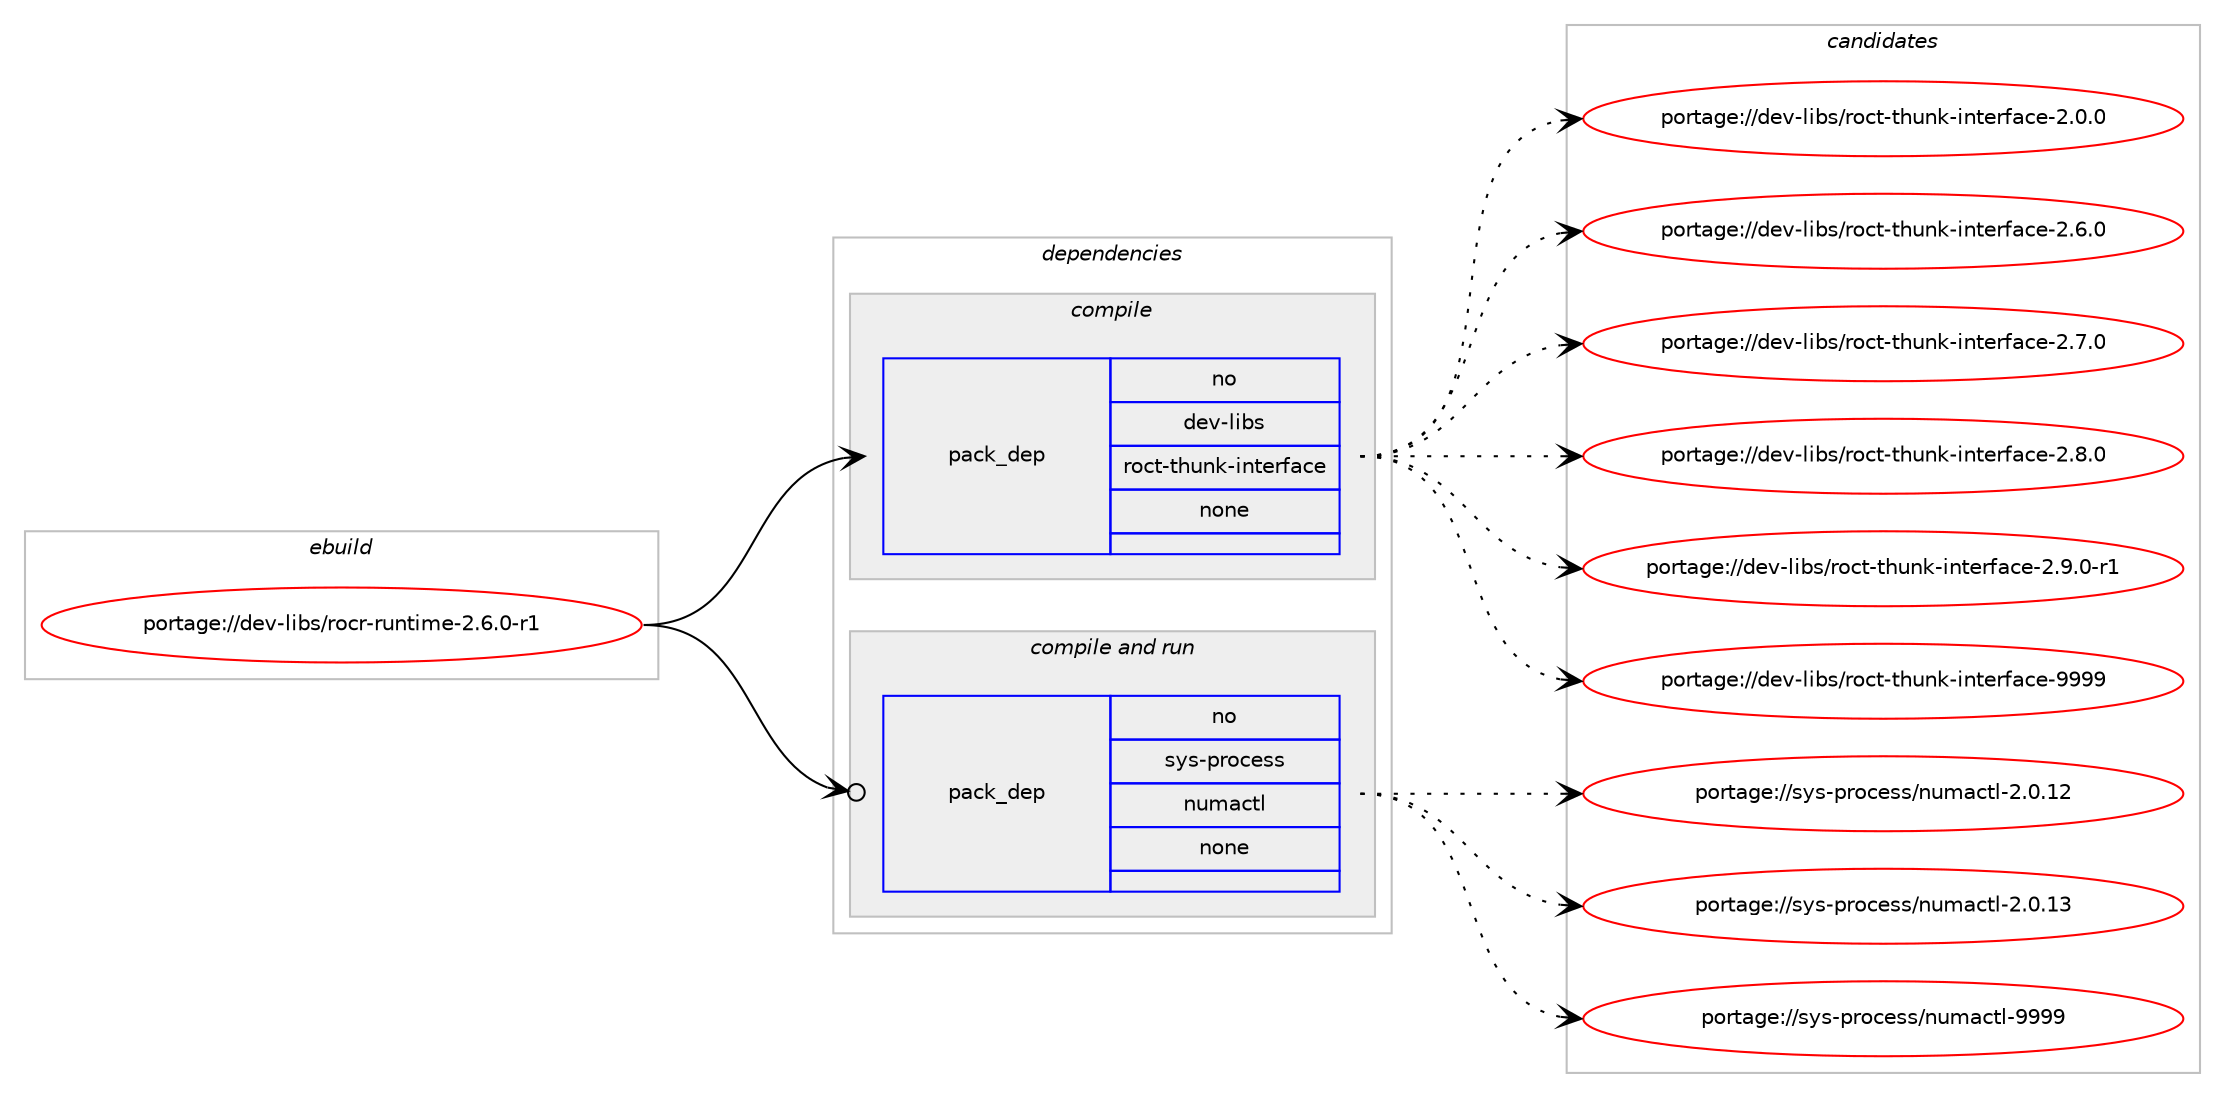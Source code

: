 digraph prolog {

# *************
# Graph options
# *************

newrank=true;
concentrate=true;
compound=true;
graph [rankdir=LR,fontname=Helvetica,fontsize=10,ranksep=1.5];#, ranksep=2.5, nodesep=0.2];
edge  [arrowhead=vee];
node  [fontname=Helvetica,fontsize=10];

# **********
# The ebuild
# **********

subgraph cluster_leftcol {
color=gray;
rank=same;
label=<<i>ebuild</i>>;
id [label="portage://dev-libs/rocr-runtime-2.6.0-r1", color=red, width=4, href="../dev-libs/rocr-runtime-2.6.0-r1.svg"];
}

# ****************
# The dependencies
# ****************

subgraph cluster_midcol {
color=gray;
label=<<i>dependencies</i>>;
subgraph cluster_compile {
fillcolor="#eeeeee";
style=filled;
label=<<i>compile</i>>;
subgraph pack78904 {
dependency103823 [label=<<TABLE BORDER="0" CELLBORDER="1" CELLSPACING="0" CELLPADDING="4" WIDTH="220"><TR><TD ROWSPAN="6" CELLPADDING="30">pack_dep</TD></TR><TR><TD WIDTH="110">no</TD></TR><TR><TD>dev-libs</TD></TR><TR><TD>roct-thunk-interface</TD></TR><TR><TD>none</TD></TR><TR><TD></TD></TR></TABLE>>, shape=none, color=blue];
}
id:e -> dependency103823:w [weight=20,style="solid",arrowhead="vee"];
}
subgraph cluster_compileandrun {
fillcolor="#eeeeee";
style=filled;
label=<<i>compile and run</i>>;
subgraph pack78905 {
dependency103824 [label=<<TABLE BORDER="0" CELLBORDER="1" CELLSPACING="0" CELLPADDING="4" WIDTH="220"><TR><TD ROWSPAN="6" CELLPADDING="30">pack_dep</TD></TR><TR><TD WIDTH="110">no</TD></TR><TR><TD>sys-process</TD></TR><TR><TD>numactl</TD></TR><TR><TD>none</TD></TR><TR><TD></TD></TR></TABLE>>, shape=none, color=blue];
}
id:e -> dependency103824:w [weight=20,style="solid",arrowhead="odotvee"];
}
subgraph cluster_run {
fillcolor="#eeeeee";
style=filled;
label=<<i>run</i>>;
}
}

# **************
# The candidates
# **************

subgraph cluster_choices {
rank=same;
color=gray;
label=<<i>candidates</i>>;

subgraph choice78904 {
color=black;
nodesep=1;
choiceportage1001011184510810598115471141119911645116104117110107451051101161011141029799101455046484648 [label="portage://dev-libs/roct-thunk-interface-2.0.0", color=red, width=4,href="../dev-libs/roct-thunk-interface-2.0.0.svg"];
choiceportage1001011184510810598115471141119911645116104117110107451051101161011141029799101455046544648 [label="portage://dev-libs/roct-thunk-interface-2.6.0", color=red, width=4,href="../dev-libs/roct-thunk-interface-2.6.0.svg"];
choiceportage1001011184510810598115471141119911645116104117110107451051101161011141029799101455046554648 [label="portage://dev-libs/roct-thunk-interface-2.7.0", color=red, width=4,href="../dev-libs/roct-thunk-interface-2.7.0.svg"];
choiceportage1001011184510810598115471141119911645116104117110107451051101161011141029799101455046564648 [label="portage://dev-libs/roct-thunk-interface-2.8.0", color=red, width=4,href="../dev-libs/roct-thunk-interface-2.8.0.svg"];
choiceportage10010111845108105981154711411199116451161041171101074510511011610111410297991014550465746484511449 [label="portage://dev-libs/roct-thunk-interface-2.9.0-r1", color=red, width=4,href="../dev-libs/roct-thunk-interface-2.9.0-r1.svg"];
choiceportage10010111845108105981154711411199116451161041171101074510511011610111410297991014557575757 [label="portage://dev-libs/roct-thunk-interface-9999", color=red, width=4,href="../dev-libs/roct-thunk-interface-9999.svg"];
dependency103823:e -> choiceportage1001011184510810598115471141119911645116104117110107451051101161011141029799101455046484648:w [style=dotted,weight="100"];
dependency103823:e -> choiceportage1001011184510810598115471141119911645116104117110107451051101161011141029799101455046544648:w [style=dotted,weight="100"];
dependency103823:e -> choiceportage1001011184510810598115471141119911645116104117110107451051101161011141029799101455046554648:w [style=dotted,weight="100"];
dependency103823:e -> choiceportage1001011184510810598115471141119911645116104117110107451051101161011141029799101455046564648:w [style=dotted,weight="100"];
dependency103823:e -> choiceportage10010111845108105981154711411199116451161041171101074510511011610111410297991014550465746484511449:w [style=dotted,weight="100"];
dependency103823:e -> choiceportage10010111845108105981154711411199116451161041171101074510511011610111410297991014557575757:w [style=dotted,weight="100"];
}
subgraph choice78905 {
color=black;
nodesep=1;
choiceportage115121115451121141119910111511547110117109979911610845504648464950 [label="portage://sys-process/numactl-2.0.12", color=red, width=4,href="../sys-process/numactl-2.0.12.svg"];
choiceportage115121115451121141119910111511547110117109979911610845504648464951 [label="portage://sys-process/numactl-2.0.13", color=red, width=4,href="../sys-process/numactl-2.0.13.svg"];
choiceportage11512111545112114111991011151154711011710997991161084557575757 [label="portage://sys-process/numactl-9999", color=red, width=4,href="../sys-process/numactl-9999.svg"];
dependency103824:e -> choiceportage115121115451121141119910111511547110117109979911610845504648464950:w [style=dotted,weight="100"];
dependency103824:e -> choiceportage115121115451121141119910111511547110117109979911610845504648464951:w [style=dotted,weight="100"];
dependency103824:e -> choiceportage11512111545112114111991011151154711011710997991161084557575757:w [style=dotted,weight="100"];
}
}

}
